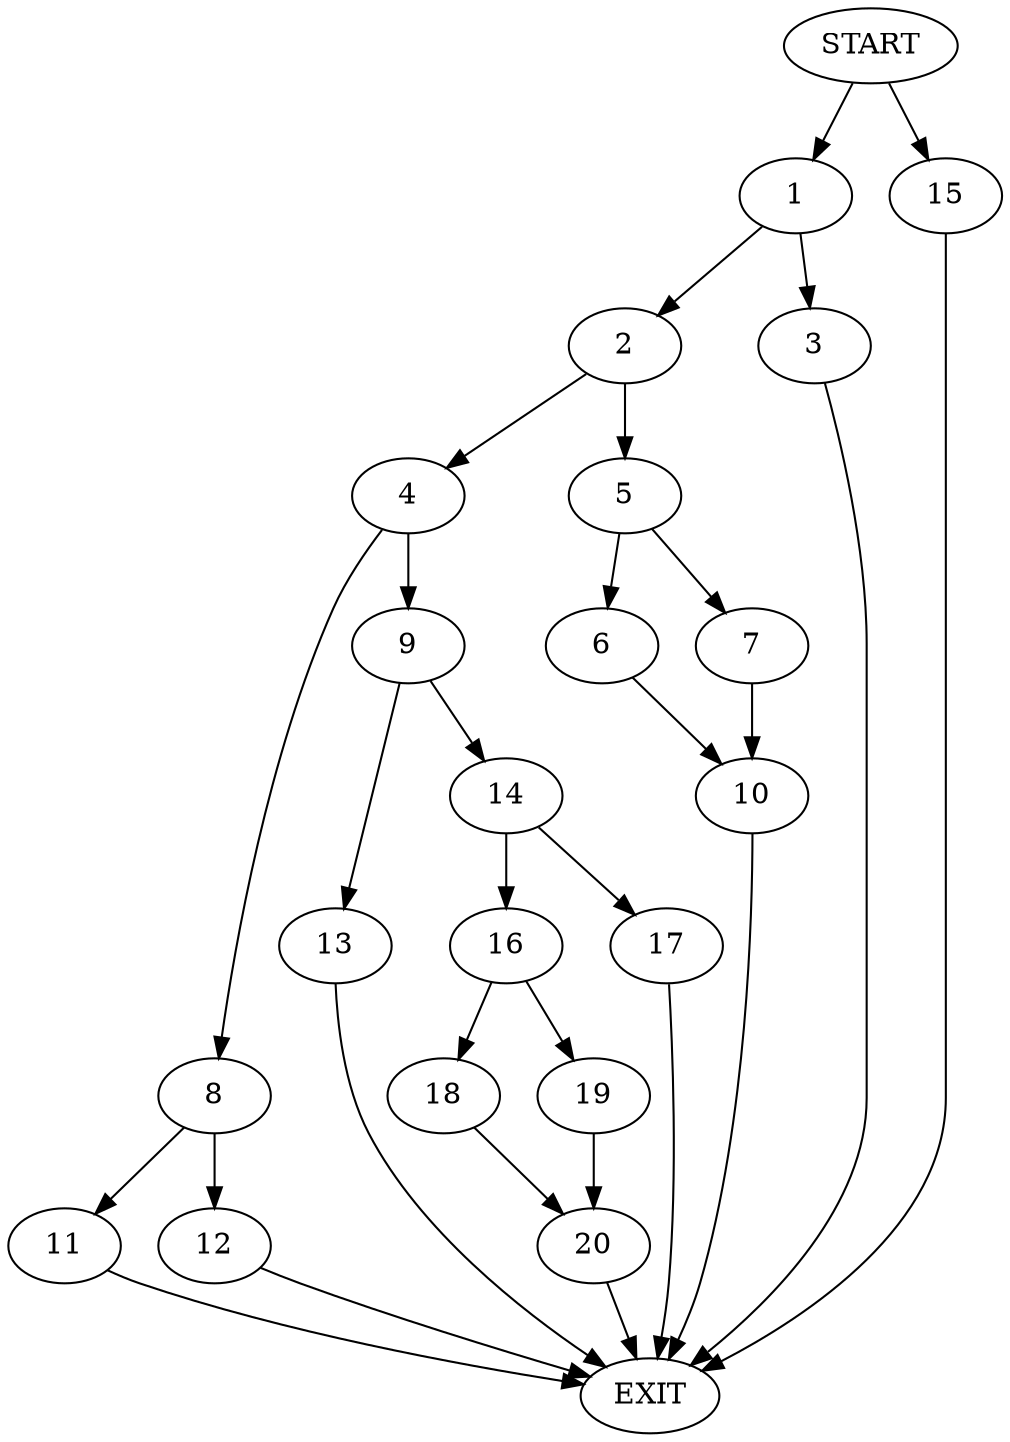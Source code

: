 digraph {
0 [label="START"]
21 [label="EXIT"]
0 -> 1
1 -> 2
1 -> 3
2 -> 4
2 -> 5
3 -> 21
5 -> 6
5 -> 7
4 -> 8
4 -> 9
7 -> 10
6 -> 10
10 -> 21
8 -> 11
8 -> 12
9 -> 13
9 -> 14
12 -> 21
11 -> 21
0 -> 15
15 -> 21
13 -> 21
14 -> 16
14 -> 17
17 -> 21
16 -> 18
16 -> 19
19 -> 20
18 -> 20
20 -> 21
}
